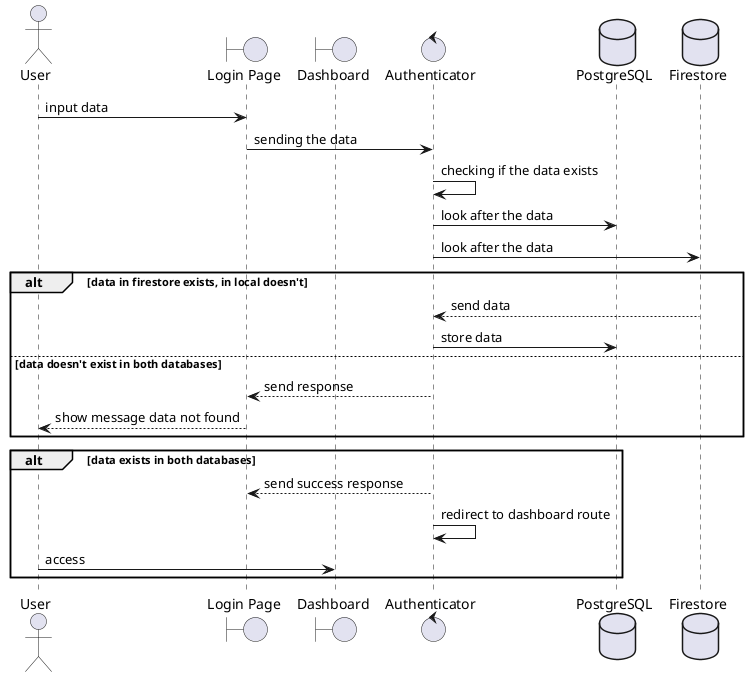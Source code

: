 @startuml
actor       "User" as user
boundary    "Login Page" as login_page
boundary    "Dashboard" as dashboard
control     "Authenticator" as auth
database    "PostgreSQL" as localdb
database    "Firestore" as firestore
user -> login_page : input data
login_page -> auth : sending the data
auth -> auth : checking if the data exists
auth -> localdb : look after the data
auth -> firestore : look after the data

alt data in firestore exists, in local doesn't
  firestore --> auth : send data
  auth -> localdb : store data
else data doesn't exist in both databases
  auth --> login_page : send response
  login_page --> user : show message data not found
end
alt data exists in both databases
  auth --> login_page : send success response
  auth -> auth : redirect to dashboard route
  user -> dashboard : access
end

@enduml


